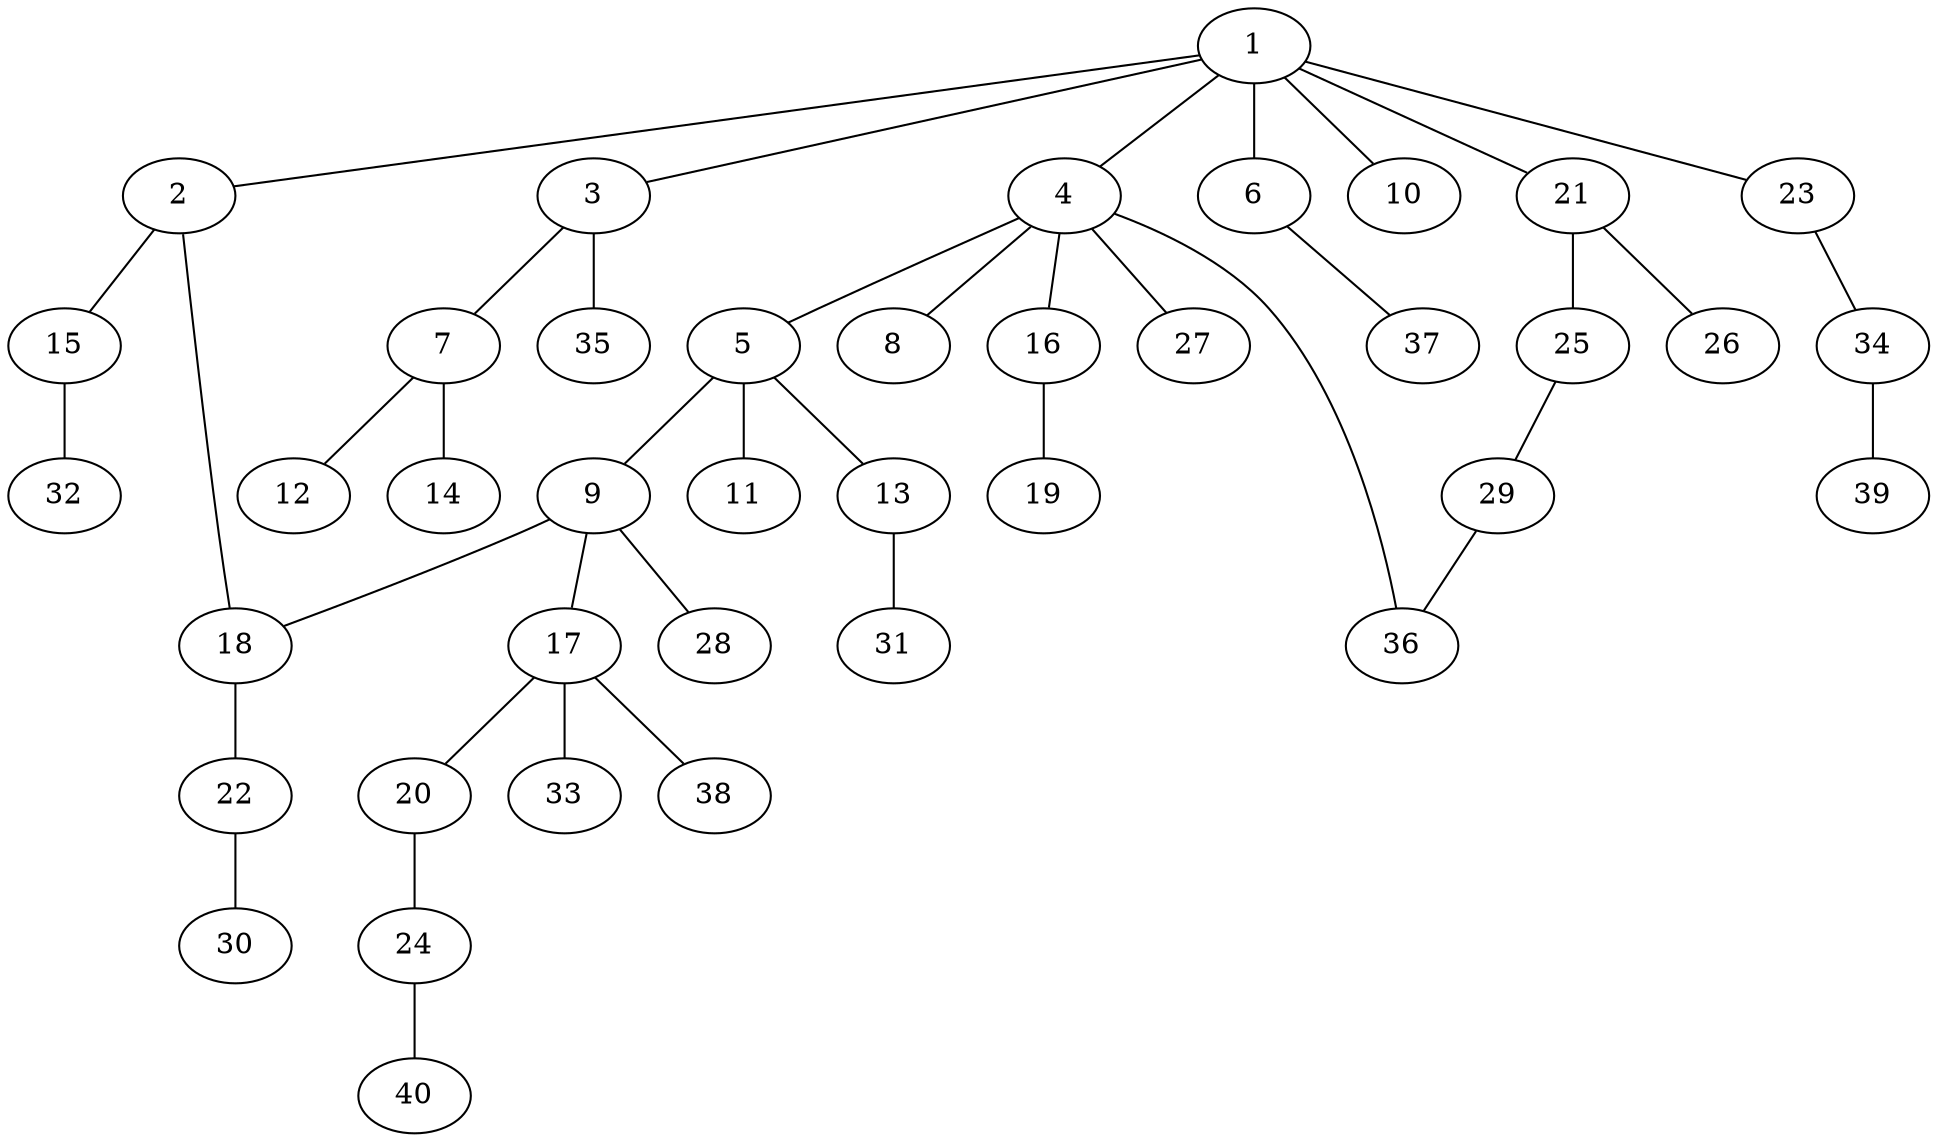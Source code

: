 graph graphname {1--2
1--3
1--4
1--6
1--10
1--21
1--23
2--15
2--18
3--7
3--35
4--5
4--8
4--16
4--27
4--36
5--9
5--11
5--13
6--37
7--12
7--14
9--17
9--18
9--28
13--31
15--32
16--19
17--20
17--33
17--38
18--22
20--24
21--25
21--26
22--30
23--34
24--40
25--29
29--36
34--39
}